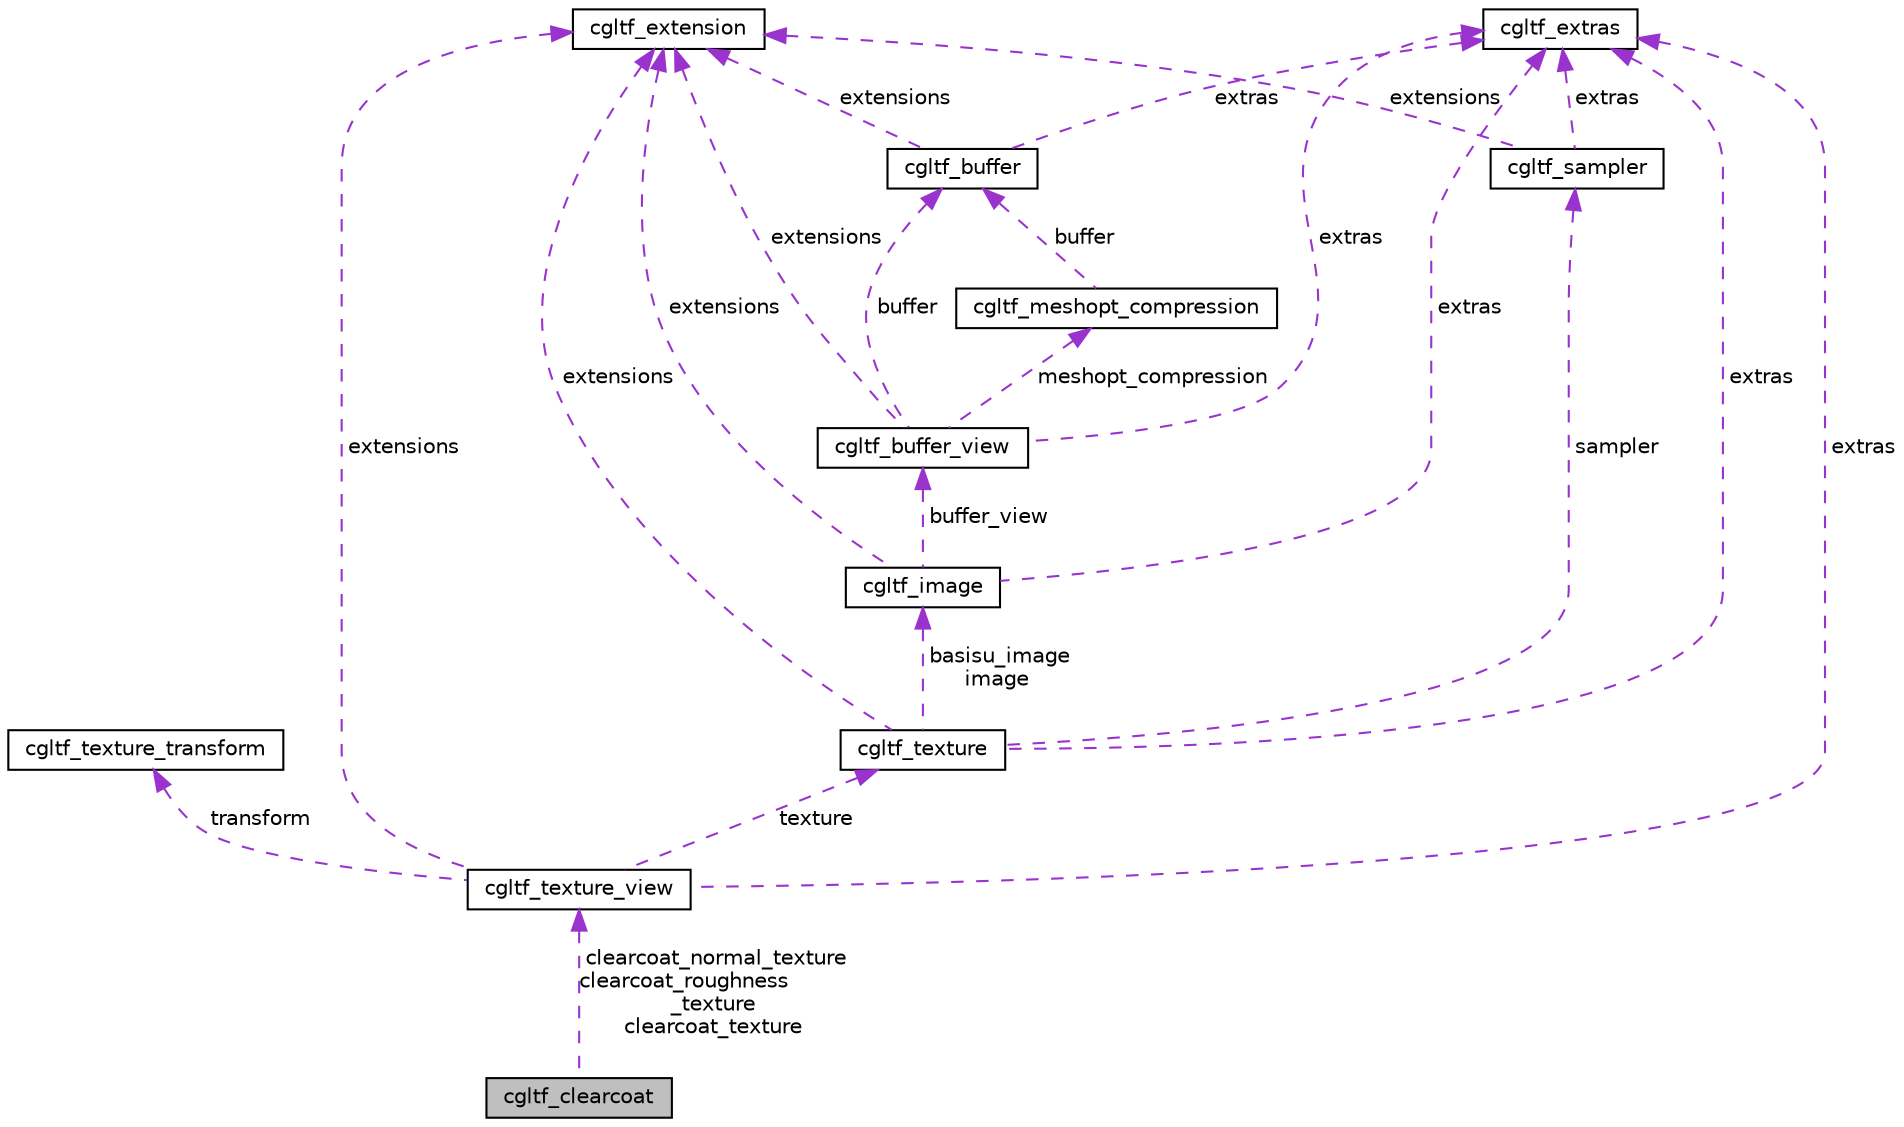 digraph "cgltf_clearcoat"
{
 // LATEX_PDF_SIZE
  edge [fontname="Helvetica",fontsize="10",labelfontname="Helvetica",labelfontsize="10"];
  node [fontname="Helvetica",fontsize="10",shape=record];
  Node1 [label="cgltf_clearcoat",height=0.2,width=0.4,color="black", fillcolor="grey75", style="filled", fontcolor="black",tooltip=" "];
  Node2 -> Node1 [dir="back",color="darkorchid3",fontsize="10",style="dashed",label=" clearcoat_normal_texture\nclearcoat_roughness\l_texture\nclearcoat_texture" ,fontname="Helvetica"];
  Node2 [label="cgltf_texture_view",height=0.2,width=0.4,color="black", fillcolor="white", style="filled",URL="$structcgltf__texture__view.html",tooltip=" "];
  Node3 -> Node2 [dir="back",color="darkorchid3",fontsize="10",style="dashed",label=" transform" ,fontname="Helvetica"];
  Node3 [label="cgltf_texture_transform",height=0.2,width=0.4,color="black", fillcolor="white", style="filled",URL="$structcgltf__texture__transform.html",tooltip=" "];
  Node4 -> Node2 [dir="back",color="darkorchid3",fontsize="10",style="dashed",label=" extras" ,fontname="Helvetica"];
  Node4 [label="cgltf_extras",height=0.2,width=0.4,color="black", fillcolor="white", style="filled",URL="$structcgltf__extras.html",tooltip=" "];
  Node5 -> Node2 [dir="back",color="darkorchid3",fontsize="10",style="dashed",label=" texture" ,fontname="Helvetica"];
  Node5 [label="cgltf_texture",height=0.2,width=0.4,color="black", fillcolor="white", style="filled",URL="$structcgltf__texture.html",tooltip=" "];
  Node6 -> Node5 [dir="back",color="darkorchid3",fontsize="10",style="dashed",label=" sampler" ,fontname="Helvetica"];
  Node6 [label="cgltf_sampler",height=0.2,width=0.4,color="black", fillcolor="white", style="filled",URL="$structcgltf__sampler.html",tooltip=" "];
  Node4 -> Node6 [dir="back",color="darkorchid3",fontsize="10",style="dashed",label=" extras" ,fontname="Helvetica"];
  Node7 -> Node6 [dir="back",color="darkorchid3",fontsize="10",style="dashed",label=" extensions" ,fontname="Helvetica"];
  Node7 [label="cgltf_extension",height=0.2,width=0.4,color="black", fillcolor="white", style="filled",URL="$structcgltf__extension.html",tooltip=" "];
  Node8 -> Node5 [dir="back",color="darkorchid3",fontsize="10",style="dashed",label=" basisu_image\nimage" ,fontname="Helvetica"];
  Node8 [label="cgltf_image",height=0.2,width=0.4,color="black", fillcolor="white", style="filled",URL="$structcgltf__image.html",tooltip=" "];
  Node9 -> Node8 [dir="back",color="darkorchid3",fontsize="10",style="dashed",label=" buffer_view" ,fontname="Helvetica"];
  Node9 [label="cgltf_buffer_view",height=0.2,width=0.4,color="black", fillcolor="white", style="filled",URL="$structcgltf__buffer__view.html",tooltip=" "];
  Node10 -> Node9 [dir="back",color="darkorchid3",fontsize="10",style="dashed",label=" buffer" ,fontname="Helvetica"];
  Node10 [label="cgltf_buffer",height=0.2,width=0.4,color="black", fillcolor="white", style="filled",URL="$structcgltf__buffer.html",tooltip=" "];
  Node4 -> Node10 [dir="back",color="darkorchid3",fontsize="10",style="dashed",label=" extras" ,fontname="Helvetica"];
  Node7 -> Node10 [dir="back",color="darkorchid3",fontsize="10",style="dashed",label=" extensions" ,fontname="Helvetica"];
  Node11 -> Node9 [dir="back",color="darkorchid3",fontsize="10",style="dashed",label=" meshopt_compression" ,fontname="Helvetica"];
  Node11 [label="cgltf_meshopt_compression",height=0.2,width=0.4,color="black", fillcolor="white", style="filled",URL="$structcgltf__meshopt__compression.html",tooltip=" "];
  Node10 -> Node11 [dir="back",color="darkorchid3",fontsize="10",style="dashed",label=" buffer" ,fontname="Helvetica"];
  Node4 -> Node9 [dir="back",color="darkorchid3",fontsize="10",style="dashed",label=" extras" ,fontname="Helvetica"];
  Node7 -> Node9 [dir="back",color="darkorchid3",fontsize="10",style="dashed",label=" extensions" ,fontname="Helvetica"];
  Node4 -> Node8 [dir="back",color="darkorchid3",fontsize="10",style="dashed",label=" extras" ,fontname="Helvetica"];
  Node7 -> Node8 [dir="back",color="darkorchid3",fontsize="10",style="dashed",label=" extensions" ,fontname="Helvetica"];
  Node4 -> Node5 [dir="back",color="darkorchid3",fontsize="10",style="dashed",label=" extras" ,fontname="Helvetica"];
  Node7 -> Node5 [dir="back",color="darkorchid3",fontsize="10",style="dashed",label=" extensions" ,fontname="Helvetica"];
  Node7 -> Node2 [dir="back",color="darkorchid3",fontsize="10",style="dashed",label=" extensions" ,fontname="Helvetica"];
}
